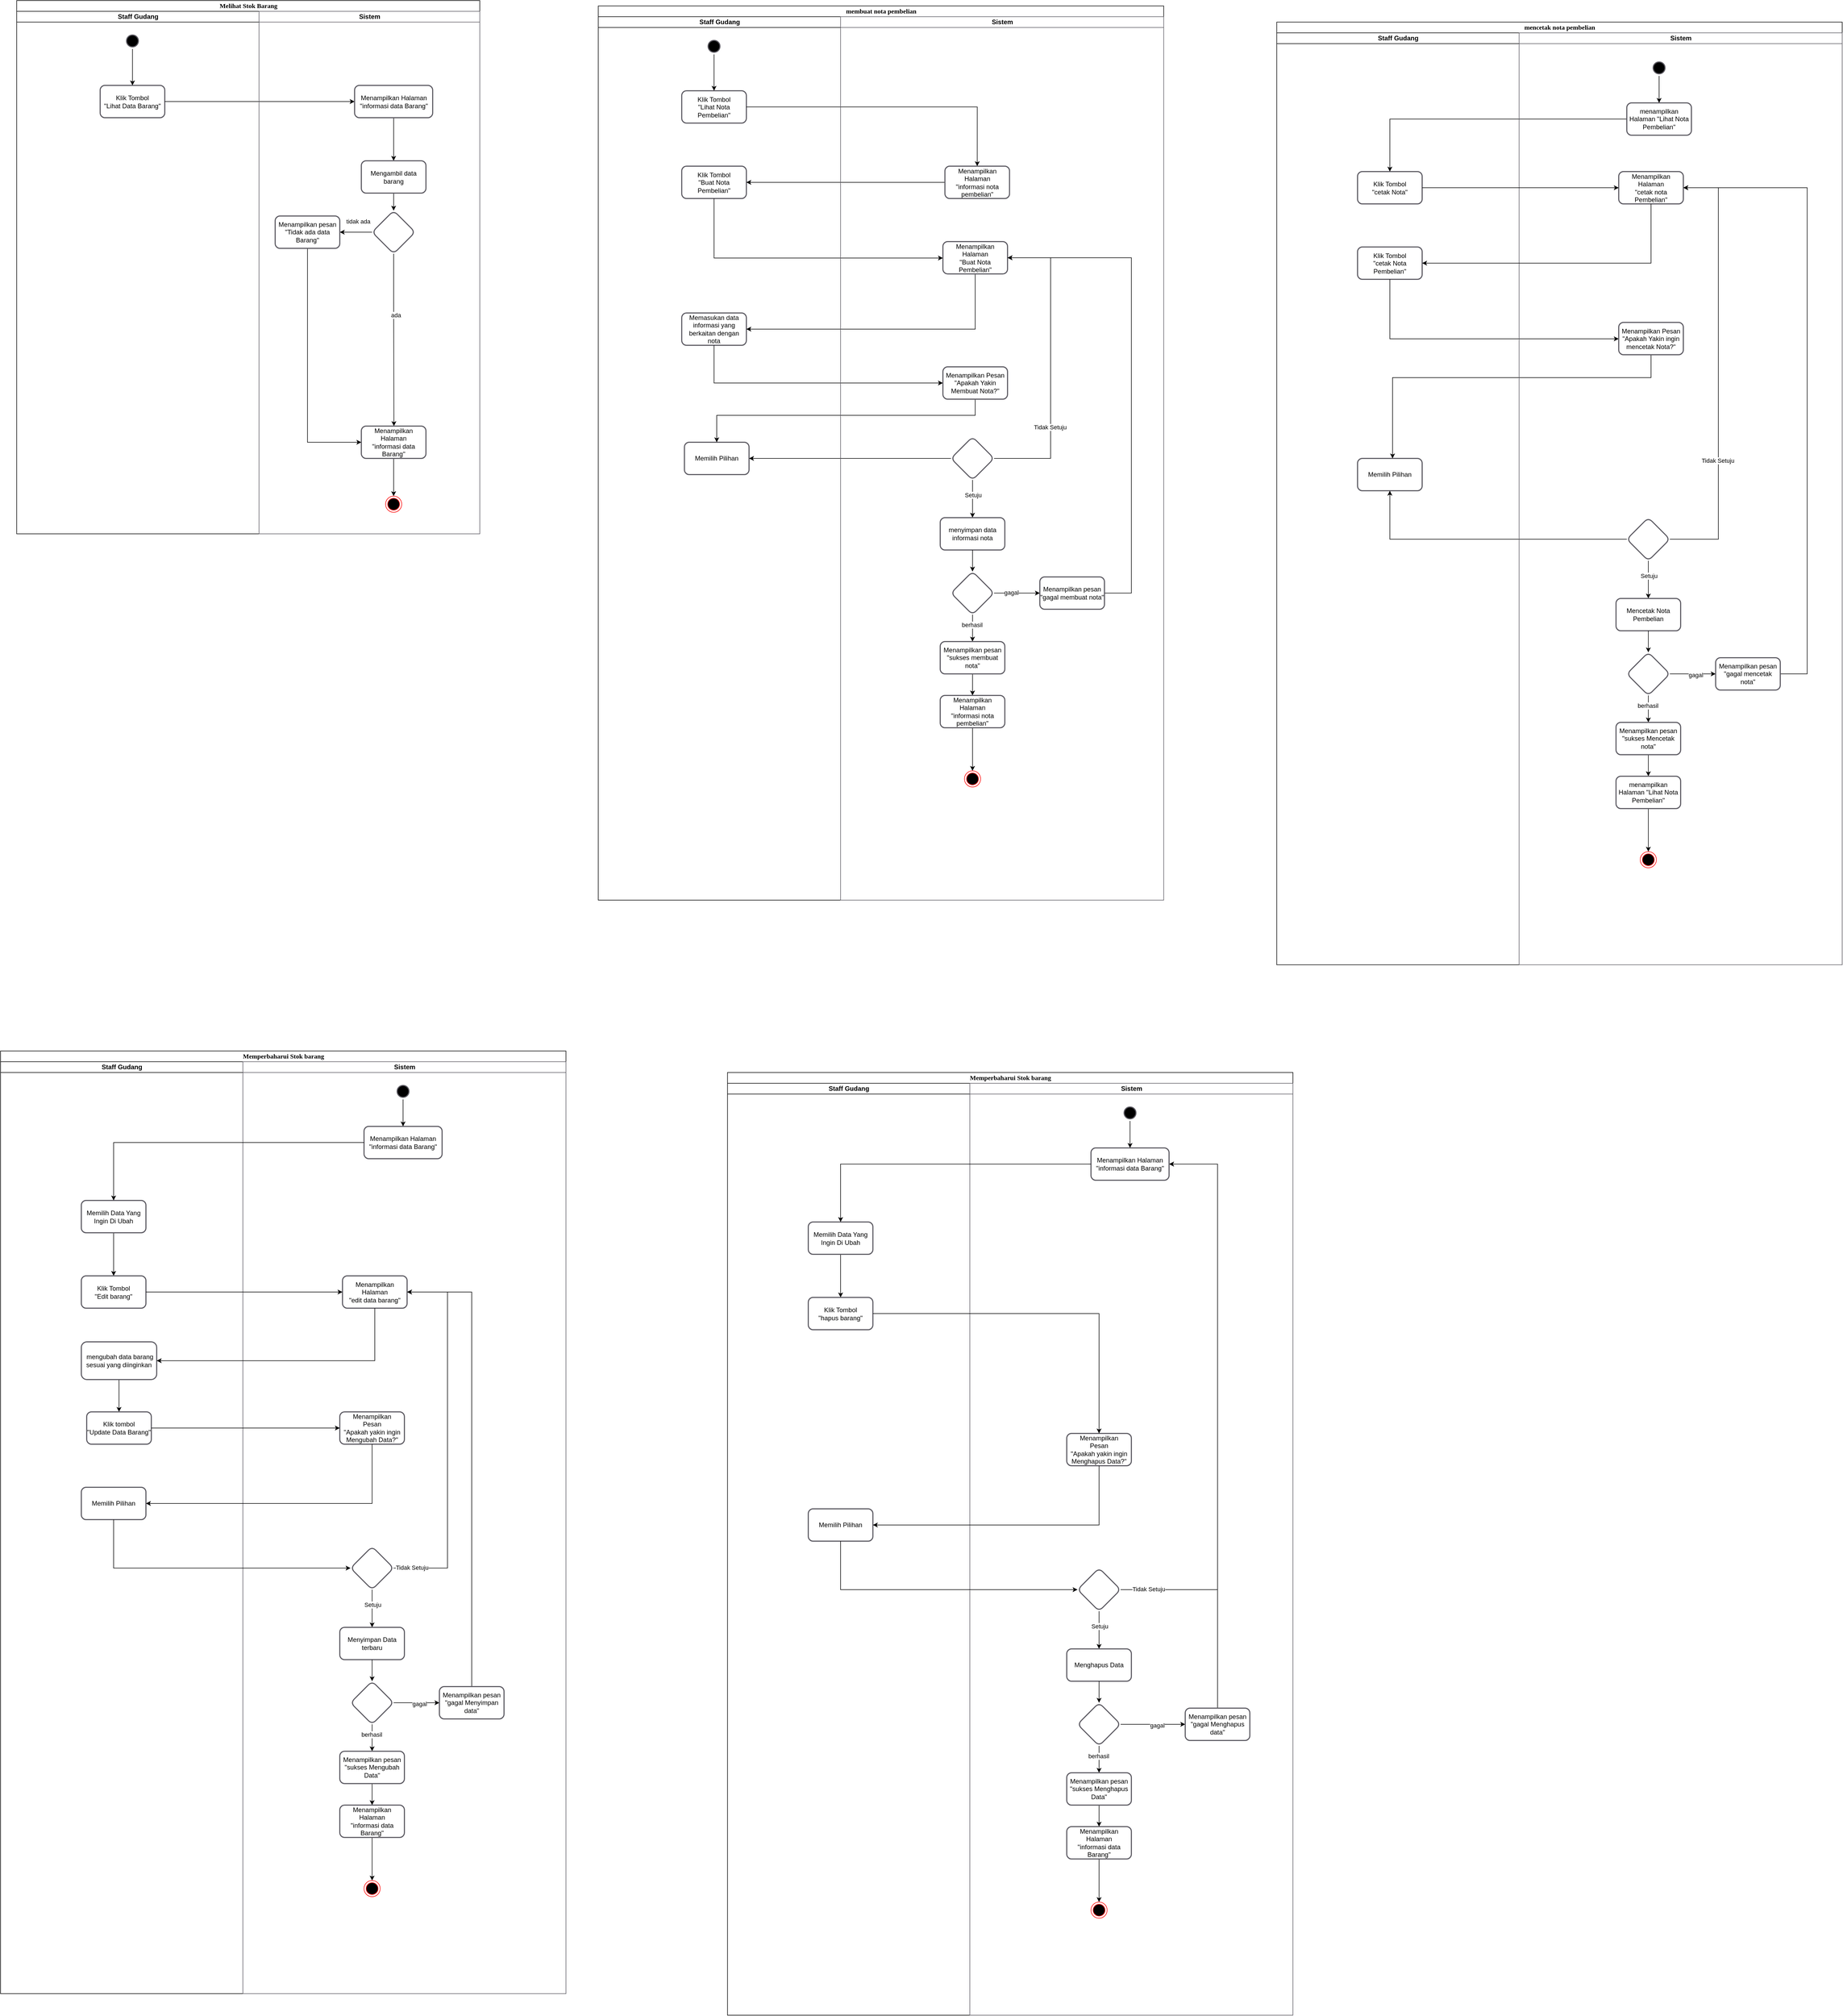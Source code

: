 <mxfile version="21.1.4" type="github">
  <diagram name="Page-1" id="0783ab3e-0a74-02c8-0abd-f7b4e66b4bec">
    <mxGraphModel dx="4820" dy="2225" grid="1" gridSize="10" guides="1" tooltips="1" connect="1" arrows="1" fold="1" page="1" pageScale="1" pageWidth="850" pageHeight="1100" background="none" math="0" shadow="0">
      <root>
        <mxCell id="0" />
        <mxCell id="1" parent="0" />
        <mxCell id="1c1d494c118603dd-1" value="Melihat Stok Barang" style="swimlane;html=1;childLayout=stackLayout;startSize=20;rounded=0;shadow=0;comic=0;labelBackgroundColor=none;strokeWidth=1;fontFamily=Verdana;fontSize=12;align=center;" parent="1" vertex="1">
          <mxGeometry x="-540" y="30" width="860" height="990" as="geometry" />
        </mxCell>
        <mxCell id="1c1d494c118603dd-3" value="Staff Gudang" style="swimlane;html=1;startSize=20;" parent="1c1d494c118603dd-1" vertex="1">
          <mxGeometry y="20" width="450" height="970" as="geometry" />
        </mxCell>
        <mxCell id="wGSQI-NY6ljPiiBA0uL5-16" value="Klik Tombol&lt;br&gt;&quot;Lihat Data Barang&quot;" style="whiteSpace=wrap;html=1;fillColor=none;strokeColor=#5e5c64;strokeWidth=2;rounded=1;" parent="1c1d494c118603dd-3" vertex="1">
          <mxGeometry x="155" y="137.5" width="120" height="60" as="geometry" />
        </mxCell>
        <mxCell id="wGSQI-NY6ljPiiBA0uL5-2" value="" style="ellipse;html=1;shape=startState;fillColor=#000000;strokeColor=#5e5c64;strokeWidth=2;" parent="1c1d494c118603dd-3" vertex="1">
          <mxGeometry x="200" y="40" width="30" height="30" as="geometry" />
        </mxCell>
        <mxCell id="wGSQI-NY6ljPiiBA0uL5-12" value="" style="edgeStyle=orthogonalEdgeStyle;rounded=0;orthogonalLoop=1;jettySize=auto;html=1;entryX=0.5;entryY=0;entryDx=0;entryDy=0;" parent="1c1d494c118603dd-3" source="wGSQI-NY6ljPiiBA0uL5-2" target="wGSQI-NY6ljPiiBA0uL5-16" edge="1">
          <mxGeometry relative="1" as="geometry">
            <mxPoint x="675" y="130" as="targetPoint" />
          </mxGeometry>
        </mxCell>
        <mxCell id="wGSQI-NY6ljPiiBA0uL5-22" value="" style="edgeStyle=orthogonalEdgeStyle;rounded=0;orthogonalLoop=1;jettySize=auto;html=1;" parent="1c1d494c118603dd-1" source="wGSQI-NY6ljPiiBA0uL5-16" target="wGSQI-NY6ljPiiBA0uL5-21" edge="1">
          <mxGeometry relative="1" as="geometry" />
        </mxCell>
        <mxCell id="1c1d494c118603dd-4" value="Sistem" style="swimlane;html=1;startSize=20;strokeColor=#5e5c64;" parent="1c1d494c118603dd-1" vertex="1">
          <mxGeometry x="450" y="20" width="410" height="970" as="geometry">
            <mxRectangle x="660" y="20" width="40" height="970" as="alternateBounds" />
          </mxGeometry>
        </mxCell>
        <mxCell id="wGSQI-NY6ljPiiBA0uL5-24" value="" style="edgeStyle=orthogonalEdgeStyle;rounded=0;orthogonalLoop=1;jettySize=auto;html=1;" parent="1c1d494c118603dd-4" source="wGSQI-NY6ljPiiBA0uL5-21" target="wGSQI-NY6ljPiiBA0uL5-23" edge="1">
          <mxGeometry relative="1" as="geometry" />
        </mxCell>
        <mxCell id="wGSQI-NY6ljPiiBA0uL5-21" value="Menampilkan Halaman &lt;br&gt;&quot;informasi data Barang&quot;" style="whiteSpace=wrap;html=1;fillColor=none;strokeColor=#5e5c64;strokeWidth=2;rounded=1;" parent="1c1d494c118603dd-4" vertex="1">
          <mxGeometry x="177.5" y="137.5" width="145" height="60" as="geometry" />
        </mxCell>
        <mxCell id="wGSQI-NY6ljPiiBA0uL5-26" value="" style="edgeStyle=orthogonalEdgeStyle;rounded=0;orthogonalLoop=1;jettySize=auto;html=1;" parent="1c1d494c118603dd-4" source="wGSQI-NY6ljPiiBA0uL5-23" target="wGSQI-NY6ljPiiBA0uL5-25" edge="1">
          <mxGeometry relative="1" as="geometry" />
        </mxCell>
        <mxCell id="wGSQI-NY6ljPiiBA0uL5-23" value="Mengambil data barang" style="whiteSpace=wrap;html=1;fillColor=none;strokeColor=#5e5c64;strokeWidth=2;rounded=1;" parent="1c1d494c118603dd-4" vertex="1">
          <mxGeometry x="190" y="277.5" width="120" height="60" as="geometry" />
        </mxCell>
        <mxCell id="wGSQI-NY6ljPiiBA0uL5-31" value="" style="edgeStyle=orthogonalEdgeStyle;rounded=0;orthogonalLoop=1;jettySize=auto;html=1;" parent="1c1d494c118603dd-4" source="wGSQI-NY6ljPiiBA0uL5-25" target="wGSQI-NY6ljPiiBA0uL5-30" edge="1">
          <mxGeometry relative="1" as="geometry">
            <Array as="points">
              <mxPoint x="250.5" y="540" />
              <mxPoint x="250.5" y="540" />
            </Array>
          </mxGeometry>
        </mxCell>
        <mxCell id="wGSQI-NY6ljPiiBA0uL5-32" value="tidak ada" style="edgeLabel;html=1;align=center;verticalAlign=middle;resizable=0;points=[];" parent="wGSQI-NY6ljPiiBA0uL5-31" vertex="1" connectable="0">
          <mxGeometry x="-0.151" relative="1" as="geometry">
            <mxPoint x="-67" y="-196" as="offset" />
          </mxGeometry>
        </mxCell>
        <mxCell id="wGSQI-NY6ljPiiBA0uL5-38" value="ada" style="edgeLabel;html=1;align=center;verticalAlign=middle;resizable=0;points=[];" parent="wGSQI-NY6ljPiiBA0uL5-31" vertex="1" connectable="0">
          <mxGeometry x="-0.287" y="3" relative="1" as="geometry">
            <mxPoint as="offset" />
          </mxGeometry>
        </mxCell>
        <mxCell id="wGSQI-NY6ljPiiBA0uL5-34" value="" style="edgeStyle=orthogonalEdgeStyle;rounded=0;orthogonalLoop=1;jettySize=auto;html=1;" parent="1c1d494c118603dd-4" source="wGSQI-NY6ljPiiBA0uL5-25" target="wGSQI-NY6ljPiiBA0uL5-33" edge="1">
          <mxGeometry relative="1" as="geometry" />
        </mxCell>
        <mxCell id="wGSQI-NY6ljPiiBA0uL5-25" value="" style="rhombus;whiteSpace=wrap;html=1;fillColor=none;strokeColor=#5e5c64;strokeWidth=2;rounded=1;" parent="1c1d494c118603dd-4" vertex="1">
          <mxGeometry x="210" y="370" width="80" height="80" as="geometry" />
        </mxCell>
        <mxCell id="wGSQI-NY6ljPiiBA0uL5-37" style="edgeStyle=orthogonalEdgeStyle;rounded=0;orthogonalLoop=1;jettySize=auto;html=1;entryX=0.5;entryY=0;entryDx=0;entryDy=0;" parent="1c1d494c118603dd-4" source="wGSQI-NY6ljPiiBA0uL5-30" edge="1">
          <mxGeometry relative="1" as="geometry">
            <mxPoint x="250" y="900" as="targetPoint" />
          </mxGeometry>
        </mxCell>
        <mxCell id="wGSQI-NY6ljPiiBA0uL5-30" value="Menampilkan Halaman &lt;br&gt;&quot;informasi data Barang&quot; " style="whiteSpace=wrap;html=1;fillColor=none;strokeColor=#5e5c64;strokeWidth=2;rounded=1;" parent="1c1d494c118603dd-4" vertex="1">
          <mxGeometry x="190" y="770" width="120" height="60" as="geometry" />
        </mxCell>
        <mxCell id="wGSQI-NY6ljPiiBA0uL5-39" style="edgeStyle=orthogonalEdgeStyle;rounded=0;orthogonalLoop=1;jettySize=auto;html=1;entryX=0;entryY=0.5;entryDx=0;entryDy=0;" parent="1c1d494c118603dd-4" source="wGSQI-NY6ljPiiBA0uL5-33" target="wGSQI-NY6ljPiiBA0uL5-30" edge="1">
          <mxGeometry relative="1" as="geometry">
            <Array as="points">
              <mxPoint x="90" y="800" />
            </Array>
          </mxGeometry>
        </mxCell>
        <mxCell id="wGSQI-NY6ljPiiBA0uL5-33" value="Menampilkan pesan &quot;Tidak ada data Barang&quot;" style="whiteSpace=wrap;html=1;fillColor=none;strokeColor=#5e5c64;strokeWidth=2;rounded=1;" parent="1c1d494c118603dd-4" vertex="1">
          <mxGeometry x="30" y="380" width="120" height="60" as="geometry" />
        </mxCell>
        <mxCell id="wGSQI-NY6ljPiiBA0uL5-36" value="" style="ellipse;html=1;shape=endState;fillColor=#000000;strokeColor=#ff0000;" parent="1c1d494c118603dd-4" vertex="1">
          <mxGeometry x="235" y="900" width="30" height="30" as="geometry" />
        </mxCell>
        <mxCell id="wGSQI-NY6ljPiiBA0uL5-40" value="membuat nota pembelian" style="swimlane;html=1;childLayout=stackLayout;startSize=20;rounded=0;shadow=0;comic=0;labelBackgroundColor=none;strokeWidth=1;fontFamily=Verdana;fontSize=12;align=center;" parent="1" vertex="1">
          <mxGeometry x="540" y="40" width="1050" height="1660" as="geometry" />
        </mxCell>
        <mxCell id="wGSQI-NY6ljPiiBA0uL5-41" value="Staff Gudang" style="swimlane;html=1;startSize=20;" parent="wGSQI-NY6ljPiiBA0uL5-40" vertex="1">
          <mxGeometry y="20" width="450" height="1640" as="geometry" />
        </mxCell>
        <mxCell id="wGSQI-NY6ljPiiBA0uL5-42" value="Klik Tombol&lt;br&gt;&quot;Lihat Nota Pembelian&quot;" style="whiteSpace=wrap;html=1;fillColor=none;strokeColor=#5e5c64;strokeWidth=2;rounded=1;" parent="wGSQI-NY6ljPiiBA0uL5-41" vertex="1">
          <mxGeometry x="155" y="137.5" width="120" height="60" as="geometry" />
        </mxCell>
        <mxCell id="wGSQI-NY6ljPiiBA0uL5-43" value="" style="ellipse;html=1;shape=startState;fillColor=#000000;strokeColor=#5e5c64;strokeWidth=2;" parent="wGSQI-NY6ljPiiBA0uL5-41" vertex="1">
          <mxGeometry x="200" y="40" width="30" height="30" as="geometry" />
        </mxCell>
        <mxCell id="wGSQI-NY6ljPiiBA0uL5-44" value="" style="edgeStyle=orthogonalEdgeStyle;rounded=0;orthogonalLoop=1;jettySize=auto;html=1;entryX=0.5;entryY=0;entryDx=0;entryDy=0;" parent="wGSQI-NY6ljPiiBA0uL5-41" source="wGSQI-NY6ljPiiBA0uL5-43" target="wGSQI-NY6ljPiiBA0uL5-42" edge="1">
          <mxGeometry relative="1" as="geometry">
            <mxPoint x="675" y="130" as="targetPoint" />
          </mxGeometry>
        </mxCell>
        <mxCell id="wGSQI-NY6ljPiiBA0uL5-62" value="&lt;div&gt;Klik Tombol &lt;br&gt;&lt;/div&gt;&lt;div&gt;&quot;Buat Nota Pembelian&quot;&lt;br&gt;&lt;/div&gt;" style="whiteSpace=wrap;html=1;fillColor=none;strokeColor=#5e5c64;strokeWidth=2;rounded=1;" parent="wGSQI-NY6ljPiiBA0uL5-41" vertex="1">
          <mxGeometry x="155" y="277.5" width="120" height="60" as="geometry" />
        </mxCell>
        <mxCell id="wGSQI-NY6ljPiiBA0uL5-68" value="Memasukan data informasi yang berkaitan dengan nota" style="whiteSpace=wrap;html=1;fillColor=none;strokeColor=#5e5c64;strokeWidth=2;rounded=1;" parent="wGSQI-NY6ljPiiBA0uL5-41" vertex="1">
          <mxGeometry x="155" y="550" width="120" height="60" as="geometry" />
        </mxCell>
        <mxCell id="wGSQI-NY6ljPiiBA0uL5-84" value="Memilih Pilihan" style="whiteSpace=wrap;html=1;fillColor=none;strokeColor=#5e5c64;strokeWidth=2;rounded=1;" parent="wGSQI-NY6ljPiiBA0uL5-41" vertex="1">
          <mxGeometry x="160" y="790" width="120" height="60" as="geometry" />
        </mxCell>
        <mxCell id="wGSQI-NY6ljPiiBA0uL5-45" value="" style="edgeStyle=orthogonalEdgeStyle;rounded=0;orthogonalLoop=1;jettySize=auto;html=1;entryX=0.5;entryY=0;entryDx=0;entryDy=0;" parent="wGSQI-NY6ljPiiBA0uL5-40" source="wGSQI-NY6ljPiiBA0uL5-42" target="wGSQI-NY6ljPiiBA0uL5-50" edge="1">
          <mxGeometry relative="1" as="geometry">
            <mxPoint x="627.5" y="188.714" as="targetPoint" />
          </mxGeometry>
        </mxCell>
        <mxCell id="wGSQI-NY6ljPiiBA0uL5-63" value="" style="edgeStyle=orthogonalEdgeStyle;rounded=0;orthogonalLoop=1;jettySize=auto;html=1;" parent="wGSQI-NY6ljPiiBA0uL5-40" source="wGSQI-NY6ljPiiBA0uL5-50" target="wGSQI-NY6ljPiiBA0uL5-62" edge="1">
          <mxGeometry relative="1" as="geometry" />
        </mxCell>
        <mxCell id="wGSQI-NY6ljPiiBA0uL5-66" value="" style="edgeStyle=orthogonalEdgeStyle;rounded=0;orthogonalLoop=1;jettySize=auto;html=1;" parent="wGSQI-NY6ljPiiBA0uL5-40" source="wGSQI-NY6ljPiiBA0uL5-62" target="wGSQI-NY6ljPiiBA0uL5-65" edge="1">
          <mxGeometry relative="1" as="geometry">
            <Array as="points">
              <mxPoint x="215" y="468" />
            </Array>
          </mxGeometry>
        </mxCell>
        <mxCell id="wGSQI-NY6ljPiiBA0uL5-69" value="" style="edgeStyle=orthogonalEdgeStyle;rounded=0;orthogonalLoop=1;jettySize=auto;html=1;" parent="wGSQI-NY6ljPiiBA0uL5-40" source="wGSQI-NY6ljPiiBA0uL5-65" target="wGSQI-NY6ljPiiBA0uL5-68" edge="1">
          <mxGeometry relative="1" as="geometry">
            <Array as="points">
              <mxPoint x="700" y="600" />
            </Array>
          </mxGeometry>
        </mxCell>
        <mxCell id="wGSQI-NY6ljPiiBA0uL5-71" value="" style="edgeStyle=orthogonalEdgeStyle;rounded=0;orthogonalLoop=1;jettySize=auto;html=1;" parent="wGSQI-NY6ljPiiBA0uL5-40" source="wGSQI-NY6ljPiiBA0uL5-68" target="wGSQI-NY6ljPiiBA0uL5-70" edge="1">
          <mxGeometry relative="1" as="geometry">
            <Array as="points">
              <mxPoint x="215" y="700" />
            </Array>
          </mxGeometry>
        </mxCell>
        <mxCell id="wGSQI-NY6ljPiiBA0uL5-85" value="" style="edgeStyle=orthogonalEdgeStyle;rounded=0;orthogonalLoop=1;jettySize=auto;html=1;" parent="wGSQI-NY6ljPiiBA0uL5-40" source="wGSQI-NY6ljPiiBA0uL5-74" target="wGSQI-NY6ljPiiBA0uL5-84" edge="1">
          <mxGeometry relative="1" as="geometry" />
        </mxCell>
        <mxCell id="wGSQI-NY6ljPiiBA0uL5-87" style="edgeStyle=orthogonalEdgeStyle;rounded=0;orthogonalLoop=1;jettySize=auto;html=1;entryX=0.5;entryY=0;entryDx=0;entryDy=0;" parent="wGSQI-NY6ljPiiBA0uL5-40" source="wGSQI-NY6ljPiiBA0uL5-70" target="wGSQI-NY6ljPiiBA0uL5-84" edge="1">
          <mxGeometry relative="1" as="geometry">
            <Array as="points">
              <mxPoint x="700" y="760" />
              <mxPoint x="220" y="760" />
            </Array>
          </mxGeometry>
        </mxCell>
        <mxCell id="wGSQI-NY6ljPiiBA0uL5-46" value="Sistem" style="swimlane;html=1;startSize=20;strokeColor=#5e5c64;" parent="wGSQI-NY6ljPiiBA0uL5-40" vertex="1">
          <mxGeometry x="450" y="20" width="600" height="1640" as="geometry">
            <mxRectangle x="660" y="20" width="40" height="970" as="alternateBounds" />
          </mxGeometry>
        </mxCell>
        <mxCell id="wGSQI-NY6ljPiiBA0uL5-50" value="Menampilkan Halaman &lt;br&gt;&quot;informasi nota pembelian&quot;" style="whiteSpace=wrap;html=1;fillColor=none;strokeColor=#5e5c64;strokeWidth=2;rounded=1;" parent="wGSQI-NY6ljPiiBA0uL5-46" vertex="1">
          <mxGeometry x="193.75" y="277.5" width="120" height="60" as="geometry" />
        </mxCell>
        <mxCell id="wGSQI-NY6ljPiiBA0uL5-65" value="Menampilkan Halaman &lt;br&gt;&quot;Buat Nota Pembelian&quot;" style="whiteSpace=wrap;html=1;fillColor=none;strokeColor=#5e5c64;strokeWidth=2;rounded=1;" parent="wGSQI-NY6ljPiiBA0uL5-46" vertex="1">
          <mxGeometry x="190" y="417.5" width="120" height="60" as="geometry" />
        </mxCell>
        <mxCell id="wGSQI-NY6ljPiiBA0uL5-70" value="Menampilkan Pesan&lt;br&gt;&quot;Apakah Yakin Membuat Nota?&quot;" style="whiteSpace=wrap;html=1;fillColor=none;strokeColor=#5e5c64;strokeWidth=2;rounded=1;" parent="wGSQI-NY6ljPiiBA0uL5-46" vertex="1">
          <mxGeometry x="190" y="650" width="120" height="60" as="geometry" />
        </mxCell>
        <mxCell id="wGSQI-NY6ljPiiBA0uL5-89" style="edgeStyle=orthogonalEdgeStyle;rounded=0;orthogonalLoop=1;jettySize=auto;html=1;entryX=1;entryY=0.5;entryDx=0;entryDy=0;" parent="wGSQI-NY6ljPiiBA0uL5-46" source="wGSQI-NY6ljPiiBA0uL5-74" target="wGSQI-NY6ljPiiBA0uL5-65" edge="1">
          <mxGeometry relative="1" as="geometry">
            <Array as="points">
              <mxPoint x="390" y="820" />
              <mxPoint x="390" y="448" />
            </Array>
          </mxGeometry>
        </mxCell>
        <mxCell id="wGSQI-NY6ljPiiBA0uL5-91" value="Tidak Setuju" style="edgeLabel;html=1;align=center;verticalAlign=middle;resizable=0;points=[];" parent="wGSQI-NY6ljPiiBA0uL5-89" vertex="1" connectable="0">
          <mxGeometry x="-0.416" relative="1" as="geometry">
            <mxPoint x="-1" as="offset" />
          </mxGeometry>
        </mxCell>
        <mxCell id="wGSQI-NY6ljPiiBA0uL5-90" value="" style="edgeStyle=orthogonalEdgeStyle;rounded=0;orthogonalLoop=1;jettySize=auto;html=1;entryX=0.5;entryY=0;entryDx=0;entryDy=0;" parent="wGSQI-NY6ljPiiBA0uL5-46" source="wGSQI-NY6ljPiiBA0uL5-74" target="wGSQI-NY6ljPiiBA0uL5-80" edge="1">
          <mxGeometry relative="1" as="geometry">
            <mxPoint x="245" y="950" as="targetPoint" />
          </mxGeometry>
        </mxCell>
        <mxCell id="wGSQI-NY6ljPiiBA0uL5-92" value="Setuju" style="edgeLabel;html=1;align=center;verticalAlign=middle;resizable=0;points=[];" parent="wGSQI-NY6ljPiiBA0uL5-90" vertex="1" connectable="0">
          <mxGeometry x="-0.221" y="1" relative="1" as="geometry">
            <mxPoint as="offset" />
          </mxGeometry>
        </mxCell>
        <mxCell id="wGSQI-NY6ljPiiBA0uL5-74" value="" style="rhombus;whiteSpace=wrap;html=1;fillColor=none;strokeColor=#5e5c64;strokeWidth=2;rounded=1;" parent="wGSQI-NY6ljPiiBA0uL5-46" vertex="1">
          <mxGeometry x="205" y="780" width="80" height="80" as="geometry" />
        </mxCell>
        <mxCell id="wGSQI-NY6ljPiiBA0uL5-83" value="" style="edgeStyle=orthogonalEdgeStyle;rounded=0;orthogonalLoop=1;jettySize=auto;html=1;" parent="wGSQI-NY6ljPiiBA0uL5-46" source="wGSQI-NY6ljPiiBA0uL5-95" target="wGSQI-NY6ljPiiBA0uL5-82" edge="1">
          <mxGeometry relative="1" as="geometry" />
        </mxCell>
        <mxCell id="wGSQI-NY6ljPiiBA0uL5-101" value="berhasil" style="edgeLabel;html=1;align=center;verticalAlign=middle;resizable=0;points=[];" parent="wGSQI-NY6ljPiiBA0uL5-83" vertex="1" connectable="0">
          <mxGeometry x="-0.261" y="-1" relative="1" as="geometry">
            <mxPoint as="offset" />
          </mxGeometry>
        </mxCell>
        <mxCell id="wGSQI-NY6ljPiiBA0uL5-80" value="menyimpan data informasi nota" style="whiteSpace=wrap;html=1;fillColor=none;strokeColor=#5e5c64;rounded=1;strokeWidth=2;" parent="wGSQI-NY6ljPiiBA0uL5-46" vertex="1">
          <mxGeometry x="185" y="930" width="120" height="60" as="geometry" />
        </mxCell>
        <mxCell id="wGSQI-NY6ljPiiBA0uL5-94" style="edgeStyle=orthogonalEdgeStyle;rounded=0;orthogonalLoop=1;jettySize=auto;html=1;entryX=0.5;entryY=0;entryDx=0;entryDy=0;" parent="wGSQI-NY6ljPiiBA0uL5-46" source="wGSQI-NY6ljPiiBA0uL5-82" target="wGSQI-NY6ljPiiBA0uL5-93" edge="1">
          <mxGeometry relative="1" as="geometry" />
        </mxCell>
        <mxCell id="wGSQI-NY6ljPiiBA0uL5-82" value="Menampilkan pesan &quot;sukses membuat nota&quot;" style="rounded=1;whiteSpace=wrap;html=1;fillColor=none;strokeColor=#5e5c64;strokeWidth=2;" parent="wGSQI-NY6ljPiiBA0uL5-46" vertex="1">
          <mxGeometry x="185" y="1160" width="120" height="60" as="geometry" />
        </mxCell>
        <mxCell id="wGSQI-NY6ljPiiBA0uL5-106" style="edgeStyle=orthogonalEdgeStyle;rounded=0;orthogonalLoop=1;jettySize=auto;html=1;entryX=0.5;entryY=0;entryDx=0;entryDy=0;" parent="wGSQI-NY6ljPiiBA0uL5-46" source="wGSQI-NY6ljPiiBA0uL5-93" target="wGSQI-NY6ljPiiBA0uL5-105" edge="1">
          <mxGeometry relative="1" as="geometry" />
        </mxCell>
        <mxCell id="wGSQI-NY6ljPiiBA0uL5-93" value="Menampilkan Halaman &lt;br&gt;&quot;informasi nota pembelian&quot;" style="rounded=1;whiteSpace=wrap;html=1;fillColor=none;strokeColor=#5e5c64;strokeWidth=2;" parent="wGSQI-NY6ljPiiBA0uL5-46" vertex="1">
          <mxGeometry x="185" y="1260" width="120" height="60" as="geometry" />
        </mxCell>
        <mxCell id="wGSQI-NY6ljPiiBA0uL5-103" style="edgeStyle=orthogonalEdgeStyle;rounded=0;orthogonalLoop=1;jettySize=auto;html=1;entryX=0;entryY=0.5;entryDx=0;entryDy=0;" parent="wGSQI-NY6ljPiiBA0uL5-46" source="wGSQI-NY6ljPiiBA0uL5-95" target="wGSQI-NY6ljPiiBA0uL5-102" edge="1">
          <mxGeometry relative="1" as="geometry" />
        </mxCell>
        <mxCell id="wGSQI-NY6ljPiiBA0uL5-219" value="gagal" style="edgeLabel;html=1;align=center;verticalAlign=middle;resizable=0;points=[];" parent="wGSQI-NY6ljPiiBA0uL5-103" vertex="1" connectable="0">
          <mxGeometry x="-0.264" y="1" relative="1" as="geometry">
            <mxPoint as="offset" />
          </mxGeometry>
        </mxCell>
        <mxCell id="wGSQI-NY6ljPiiBA0uL5-95" value="" style="rhombus;whiteSpace=wrap;html=1;fillColor=none;strokeColor=#5e5c64;strokeWidth=2;rounded=1;" parent="wGSQI-NY6ljPiiBA0uL5-46" vertex="1">
          <mxGeometry x="205" y="1030" width="80" height="80" as="geometry" />
        </mxCell>
        <mxCell id="wGSQI-NY6ljPiiBA0uL5-96" value="" style="edgeStyle=orthogonalEdgeStyle;rounded=0;orthogonalLoop=1;jettySize=auto;html=1;" parent="wGSQI-NY6ljPiiBA0uL5-46" source="wGSQI-NY6ljPiiBA0uL5-80" target="wGSQI-NY6ljPiiBA0uL5-95" edge="1">
          <mxGeometry relative="1" as="geometry">
            <mxPoint x="1235" y="1050" as="sourcePoint" />
            <mxPoint x="1235" y="1220" as="targetPoint" />
          </mxGeometry>
        </mxCell>
        <mxCell id="wGSQI-NY6ljPiiBA0uL5-104" style="edgeStyle=orthogonalEdgeStyle;rounded=0;orthogonalLoop=1;jettySize=auto;html=1;entryX=1;entryY=0.5;entryDx=0;entryDy=0;" parent="wGSQI-NY6ljPiiBA0uL5-46" source="wGSQI-NY6ljPiiBA0uL5-102" target="wGSQI-NY6ljPiiBA0uL5-65" edge="1">
          <mxGeometry relative="1" as="geometry">
            <Array as="points">
              <mxPoint x="540" y="1070" />
              <mxPoint x="540" y="448" />
            </Array>
          </mxGeometry>
        </mxCell>
        <mxCell id="wGSQI-NY6ljPiiBA0uL5-102" value="Menampilkan pesan &quot;gagal membuat nota&quot;" style="rounded=1;whiteSpace=wrap;html=1;fillColor=none;strokeColor=#5e5c64;strokeWidth=2;" parent="wGSQI-NY6ljPiiBA0uL5-46" vertex="1">
          <mxGeometry x="370" y="1040" width="120" height="60" as="geometry" />
        </mxCell>
        <mxCell id="wGSQI-NY6ljPiiBA0uL5-105" value="" style="ellipse;html=1;shape=endState;fillColor=#000000;strokeColor=#ff0000;" parent="wGSQI-NY6ljPiiBA0uL5-46" vertex="1">
          <mxGeometry x="230" y="1400" width="30" height="30" as="geometry" />
        </mxCell>
        <mxCell id="wGSQI-NY6ljPiiBA0uL5-107" value="mencetak nota pembelian" style="swimlane;html=1;childLayout=stackLayout;startSize=20;rounded=0;shadow=0;comic=0;labelBackgroundColor=none;strokeWidth=1;fontFamily=Verdana;fontSize=12;align=center;" parent="1" vertex="1">
          <mxGeometry x="1800" y="70" width="1050" height="1750" as="geometry" />
        </mxCell>
        <mxCell id="wGSQI-NY6ljPiiBA0uL5-108" value="Staff Gudang" style="swimlane;html=1;startSize=20;" parent="wGSQI-NY6ljPiiBA0uL5-107" vertex="1">
          <mxGeometry y="20" width="450" height="1730" as="geometry" />
        </mxCell>
        <mxCell id="wGSQI-NY6ljPiiBA0uL5-109" value="&lt;div&gt;Klik Tombol &lt;br&gt;&lt;/div&gt;&lt;div&gt;&quot;cetak Nota&quot;&lt;br&gt;&lt;/div&gt;" style="whiteSpace=wrap;html=1;fillColor=none;strokeColor=#5e5c64;strokeWidth=2;rounded=1;" parent="wGSQI-NY6ljPiiBA0uL5-108" vertex="1">
          <mxGeometry x="150" y="257.5" width="120" height="60" as="geometry" />
        </mxCell>
        <mxCell id="wGSQI-NY6ljPiiBA0uL5-112" value="&lt;div&gt;Klik Tombol &lt;br&gt;&lt;/div&gt;&lt;div&gt;&quot;cetak Nota Pembelian&quot;&lt;br&gt;&lt;/div&gt;" style="whiteSpace=wrap;html=1;fillColor=none;strokeColor=#5e5c64;strokeWidth=2;rounded=1;" parent="wGSQI-NY6ljPiiBA0uL5-108" vertex="1">
          <mxGeometry x="150" y="397.5" width="120" height="60" as="geometry" />
        </mxCell>
        <mxCell id="wGSQI-NY6ljPiiBA0uL5-114" value="Memilih Pilihan" style="whiteSpace=wrap;html=1;fillColor=none;strokeColor=#5e5c64;strokeWidth=2;rounded=1;" parent="wGSQI-NY6ljPiiBA0uL5-108" vertex="1">
          <mxGeometry x="150" y="790" width="120" height="60" as="geometry" />
        </mxCell>
        <mxCell id="wGSQI-NY6ljPiiBA0uL5-117" value="" style="edgeStyle=orthogonalEdgeStyle;rounded=0;orthogonalLoop=1;jettySize=auto;html=1;" parent="wGSQI-NY6ljPiiBA0uL5-107" source="wGSQI-NY6ljPiiBA0uL5-112" target="wGSQI-NY6ljPiiBA0uL5-124" edge="1">
          <mxGeometry relative="1" as="geometry">
            <Array as="points">
              <mxPoint x="210" y="588" />
            </Array>
          </mxGeometry>
        </mxCell>
        <mxCell id="wGSQI-NY6ljPiiBA0uL5-120" value="" style="edgeStyle=orthogonalEdgeStyle;rounded=0;orthogonalLoop=1;jettySize=auto;html=1;" parent="wGSQI-NY6ljPiiBA0uL5-107" source="wGSQI-NY6ljPiiBA0uL5-130" target="wGSQI-NY6ljPiiBA0uL5-114" edge="1">
          <mxGeometry relative="1" as="geometry" />
        </mxCell>
        <mxCell id="wGSQI-NY6ljPiiBA0uL5-148" style="edgeStyle=orthogonalEdgeStyle;rounded=0;orthogonalLoop=1;jettySize=auto;html=1;entryX=0.5;entryY=0;entryDx=0;entryDy=0;" parent="wGSQI-NY6ljPiiBA0uL5-107" source="wGSQI-NY6ljPiiBA0uL5-144" target="wGSQI-NY6ljPiiBA0uL5-109" edge="1">
          <mxGeometry relative="1" as="geometry" />
        </mxCell>
        <mxCell id="wGSQI-NY6ljPiiBA0uL5-149" style="edgeStyle=orthogonalEdgeStyle;rounded=0;orthogonalLoop=1;jettySize=auto;html=1;" parent="wGSQI-NY6ljPiiBA0uL5-107" source="wGSQI-NY6ljPiiBA0uL5-124" target="wGSQI-NY6ljPiiBA0uL5-114" edge="1">
          <mxGeometry relative="1" as="geometry">
            <Array as="points">
              <mxPoint x="695" y="660" />
              <mxPoint x="215" y="660" />
            </Array>
          </mxGeometry>
        </mxCell>
        <mxCell id="wGSQI-NY6ljPiiBA0uL5-122" value="Sistem" style="swimlane;html=1;startSize=20;strokeColor=#5e5c64;" parent="wGSQI-NY6ljPiiBA0uL5-107" vertex="1">
          <mxGeometry x="450" y="20" width="600" height="1730" as="geometry">
            <mxRectangle x="660" y="20" width="40" height="970" as="alternateBounds" />
          </mxGeometry>
        </mxCell>
        <mxCell id="wGSQI-NY6ljPiiBA0uL5-123" value="Menampilkan Halaman &lt;br&gt;&quot;cetak nota Pembelian&quot;" style="whiteSpace=wrap;html=1;fillColor=none;strokeColor=#5e5c64;strokeWidth=2;rounded=1;" parent="wGSQI-NY6ljPiiBA0uL5-122" vertex="1">
          <mxGeometry x="185" y="257.5" width="120" height="60" as="geometry" />
        </mxCell>
        <mxCell id="wGSQI-NY6ljPiiBA0uL5-124" value="Menampilkan Pesan&lt;br&gt;&quot;Apakah Yakin ingin mencetak Nota?&quot;" style="whiteSpace=wrap;html=1;fillColor=none;strokeColor=#5e5c64;strokeWidth=2;rounded=1;" parent="wGSQI-NY6ljPiiBA0uL5-122" vertex="1">
          <mxGeometry x="185" y="537.5" width="120" height="60" as="geometry" />
        </mxCell>
        <mxCell id="wGSQI-NY6ljPiiBA0uL5-126" style="edgeStyle=orthogonalEdgeStyle;rounded=0;orthogonalLoop=1;jettySize=auto;html=1;entryX=1;entryY=0.5;entryDx=0;entryDy=0;" parent="wGSQI-NY6ljPiiBA0uL5-122" source="wGSQI-NY6ljPiiBA0uL5-130" target="wGSQI-NY6ljPiiBA0uL5-123" edge="1">
          <mxGeometry relative="1" as="geometry">
            <Array as="points">
              <mxPoint x="370" y="940" />
              <mxPoint x="370" y="288" />
            </Array>
          </mxGeometry>
        </mxCell>
        <mxCell id="wGSQI-NY6ljPiiBA0uL5-127" value="Tidak Setuju" style="edgeLabel;html=1;align=center;verticalAlign=middle;resizable=0;points=[];" parent="wGSQI-NY6ljPiiBA0uL5-126" vertex="1" connectable="0">
          <mxGeometry x="-0.416" relative="1" as="geometry">
            <mxPoint x="-1" as="offset" />
          </mxGeometry>
        </mxCell>
        <mxCell id="wGSQI-NY6ljPiiBA0uL5-128" value="" style="edgeStyle=orthogonalEdgeStyle;rounded=0;orthogonalLoop=1;jettySize=auto;html=1;entryX=0.5;entryY=0;entryDx=0;entryDy=0;" parent="wGSQI-NY6ljPiiBA0uL5-122" source="wGSQI-NY6ljPiiBA0uL5-130" target="wGSQI-NY6ljPiiBA0uL5-133" edge="1">
          <mxGeometry relative="1" as="geometry">
            <mxPoint x="240" y="1070" as="targetPoint" />
          </mxGeometry>
        </mxCell>
        <mxCell id="wGSQI-NY6ljPiiBA0uL5-129" value="Setuju" style="edgeLabel;html=1;align=center;verticalAlign=middle;resizable=0;points=[];" parent="wGSQI-NY6ljPiiBA0uL5-128" vertex="1" connectable="0">
          <mxGeometry x="-0.221" y="1" relative="1" as="geometry">
            <mxPoint as="offset" />
          </mxGeometry>
        </mxCell>
        <mxCell id="wGSQI-NY6ljPiiBA0uL5-130" value="" style="rhombus;whiteSpace=wrap;html=1;fillColor=none;strokeColor=#5e5c64;strokeWidth=2;rounded=1;" parent="wGSQI-NY6ljPiiBA0uL5-122" vertex="1">
          <mxGeometry x="200" y="900" width="80" height="80" as="geometry" />
        </mxCell>
        <mxCell id="wGSQI-NY6ljPiiBA0uL5-131" value="" style="edgeStyle=orthogonalEdgeStyle;rounded=0;orthogonalLoop=1;jettySize=auto;html=1;" parent="wGSQI-NY6ljPiiBA0uL5-122" source="wGSQI-NY6ljPiiBA0uL5-139" target="wGSQI-NY6ljPiiBA0uL5-135" edge="1">
          <mxGeometry relative="1" as="geometry" />
        </mxCell>
        <mxCell id="wGSQI-NY6ljPiiBA0uL5-132" value="berhasil" style="edgeLabel;html=1;align=center;verticalAlign=middle;resizable=0;points=[];" parent="wGSQI-NY6ljPiiBA0uL5-131" vertex="1" connectable="0">
          <mxGeometry x="-0.261" y="-1" relative="1" as="geometry">
            <mxPoint as="offset" />
          </mxGeometry>
        </mxCell>
        <mxCell id="wGSQI-NY6ljPiiBA0uL5-133" value="Mencetak Nota Pembelian" style="whiteSpace=wrap;html=1;fillColor=none;strokeColor=#5e5c64;rounded=1;strokeWidth=2;" parent="wGSQI-NY6ljPiiBA0uL5-122" vertex="1">
          <mxGeometry x="180" y="1050" width="120" height="60" as="geometry" />
        </mxCell>
        <mxCell id="wGSQI-NY6ljPiiBA0uL5-134" style="edgeStyle=orthogonalEdgeStyle;rounded=0;orthogonalLoop=1;jettySize=auto;html=1;entryX=0.5;entryY=0;entryDx=0;entryDy=0;" parent="wGSQI-NY6ljPiiBA0uL5-122" source="wGSQI-NY6ljPiiBA0uL5-135" target="wGSQI-NY6ljPiiBA0uL5-137" edge="1">
          <mxGeometry relative="1" as="geometry" />
        </mxCell>
        <mxCell id="wGSQI-NY6ljPiiBA0uL5-135" value="Menampilkan pesan &quot;sukses Mencetak nota&quot;" style="rounded=1;whiteSpace=wrap;html=1;fillColor=none;strokeColor=#5e5c64;strokeWidth=2;" parent="wGSQI-NY6ljPiiBA0uL5-122" vertex="1">
          <mxGeometry x="180" y="1280" width="120" height="60" as="geometry" />
        </mxCell>
        <mxCell id="wGSQI-NY6ljPiiBA0uL5-136" style="edgeStyle=orthogonalEdgeStyle;rounded=0;orthogonalLoop=1;jettySize=auto;html=1;entryX=0.5;entryY=0;entryDx=0;entryDy=0;" parent="wGSQI-NY6ljPiiBA0uL5-122" source="wGSQI-NY6ljPiiBA0uL5-137" target="wGSQI-NY6ljPiiBA0uL5-143" edge="1">
          <mxGeometry relative="1" as="geometry" />
        </mxCell>
        <mxCell id="wGSQI-NY6ljPiiBA0uL5-137" value="menampilkan Halaman &quot;Lihat Nota Pembelian&quot;" style="rounded=1;whiteSpace=wrap;html=1;fillColor=none;strokeColor=#5e5c64;strokeWidth=2;" parent="wGSQI-NY6ljPiiBA0uL5-122" vertex="1">
          <mxGeometry x="180" y="1380" width="120" height="60" as="geometry" />
        </mxCell>
        <mxCell id="wGSQI-NY6ljPiiBA0uL5-138" style="edgeStyle=orthogonalEdgeStyle;rounded=0;orthogonalLoop=1;jettySize=auto;html=1;entryX=0;entryY=0.5;entryDx=0;entryDy=0;" parent="wGSQI-NY6ljPiiBA0uL5-122" source="wGSQI-NY6ljPiiBA0uL5-139" target="wGSQI-NY6ljPiiBA0uL5-142" edge="1">
          <mxGeometry relative="1" as="geometry">
            <Array as="points">
              <mxPoint x="320" y="1190" />
              <mxPoint x="320" y="1190" />
            </Array>
          </mxGeometry>
        </mxCell>
        <mxCell id="wGSQI-NY6ljPiiBA0uL5-150" value="gagal" style="edgeLabel;html=1;align=center;verticalAlign=middle;resizable=0;points=[];" parent="wGSQI-NY6ljPiiBA0uL5-138" vertex="1" connectable="0">
          <mxGeometry x="0.132" y="-2" relative="1" as="geometry">
            <mxPoint as="offset" />
          </mxGeometry>
        </mxCell>
        <mxCell id="wGSQI-NY6ljPiiBA0uL5-139" value="" style="rhombus;whiteSpace=wrap;html=1;fillColor=none;strokeColor=#5e5c64;strokeWidth=2;rounded=1;" parent="wGSQI-NY6ljPiiBA0uL5-122" vertex="1">
          <mxGeometry x="200" y="1150" width="80" height="80" as="geometry" />
        </mxCell>
        <mxCell id="wGSQI-NY6ljPiiBA0uL5-140" value="" style="edgeStyle=orthogonalEdgeStyle;rounded=0;orthogonalLoop=1;jettySize=auto;html=1;" parent="wGSQI-NY6ljPiiBA0uL5-122" source="wGSQI-NY6ljPiiBA0uL5-133" target="wGSQI-NY6ljPiiBA0uL5-139" edge="1">
          <mxGeometry relative="1" as="geometry">
            <mxPoint x="1230" y="1170" as="sourcePoint" />
            <mxPoint x="1230" y="1340" as="targetPoint" />
          </mxGeometry>
        </mxCell>
        <mxCell id="wGSQI-NY6ljPiiBA0uL5-141" style="edgeStyle=orthogonalEdgeStyle;rounded=0;orthogonalLoop=1;jettySize=auto;html=1;entryX=1;entryY=0.5;entryDx=0;entryDy=0;" parent="wGSQI-NY6ljPiiBA0uL5-122" source="wGSQI-NY6ljPiiBA0uL5-142" target="wGSQI-NY6ljPiiBA0uL5-123" edge="1">
          <mxGeometry relative="1" as="geometry">
            <Array as="points">
              <mxPoint x="535" y="1190" />
              <mxPoint x="535" y="288" />
            </Array>
          </mxGeometry>
        </mxCell>
        <mxCell id="wGSQI-NY6ljPiiBA0uL5-142" value="Menampilkan pesan &quot;gagal mencetak nota&quot;" style="rounded=1;whiteSpace=wrap;html=1;fillColor=none;strokeColor=#5e5c64;strokeWidth=2;" parent="wGSQI-NY6ljPiiBA0uL5-122" vertex="1">
          <mxGeometry x="365" y="1160" width="120" height="60" as="geometry" />
        </mxCell>
        <mxCell id="wGSQI-NY6ljPiiBA0uL5-143" value="" style="ellipse;html=1;shape=endState;fillColor=#000000;strokeColor=#ff0000;" parent="wGSQI-NY6ljPiiBA0uL5-122" vertex="1">
          <mxGeometry x="225" y="1520" width="30" height="30" as="geometry" />
        </mxCell>
        <mxCell id="wGSQI-NY6ljPiiBA0uL5-144" value="menampilkan Halaman &quot;Lihat Nota Pembelian&quot;" style="whiteSpace=wrap;html=1;fillColor=none;strokeColor=#5e5c64;strokeWidth=2;rounded=1;" parent="wGSQI-NY6ljPiiBA0uL5-122" vertex="1">
          <mxGeometry x="200" y="130" width="120" height="60" as="geometry" />
        </mxCell>
        <mxCell id="wGSQI-NY6ljPiiBA0uL5-147" style="edgeStyle=orthogonalEdgeStyle;rounded=0;orthogonalLoop=1;jettySize=auto;html=1;entryX=0.5;entryY=0;entryDx=0;entryDy=0;" parent="wGSQI-NY6ljPiiBA0uL5-122" source="wGSQI-NY6ljPiiBA0uL5-110" target="wGSQI-NY6ljPiiBA0uL5-144" edge="1">
          <mxGeometry relative="1" as="geometry" />
        </mxCell>
        <mxCell id="wGSQI-NY6ljPiiBA0uL5-110" value="" style="ellipse;html=1;shape=startState;fillColor=#000000;strokeColor=#5e5c64;strokeWidth=2;" parent="wGSQI-NY6ljPiiBA0uL5-122" vertex="1">
          <mxGeometry x="245" y="50" width="30" height="30" as="geometry" />
        </mxCell>
        <mxCell id="wGSQI-NY6ljPiiBA0uL5-154" style="edgeStyle=orthogonalEdgeStyle;rounded=0;orthogonalLoop=1;jettySize=auto;html=1;entryX=0;entryY=0.5;entryDx=0;entryDy=0;" parent="wGSQI-NY6ljPiiBA0uL5-107" source="wGSQI-NY6ljPiiBA0uL5-109" target="wGSQI-NY6ljPiiBA0uL5-123" edge="1">
          <mxGeometry relative="1" as="geometry" />
        </mxCell>
        <mxCell id="wGSQI-NY6ljPiiBA0uL5-156" style="edgeStyle=orthogonalEdgeStyle;rounded=0;orthogonalLoop=1;jettySize=auto;html=1;entryX=1;entryY=0.5;entryDx=0;entryDy=0;" parent="wGSQI-NY6ljPiiBA0uL5-107" source="wGSQI-NY6ljPiiBA0uL5-123" target="wGSQI-NY6ljPiiBA0uL5-112" edge="1">
          <mxGeometry relative="1" as="geometry">
            <Array as="points">
              <mxPoint x="695" y="448" />
            </Array>
          </mxGeometry>
        </mxCell>
        <mxCell id="wGSQI-NY6ljPiiBA0uL5-157" value="Memperbaharui Stok barang" style="swimlane;html=1;childLayout=stackLayout;startSize=20;rounded=0;shadow=0;comic=0;labelBackgroundColor=none;strokeWidth=1;fontFamily=Verdana;fontSize=12;align=center;" parent="1" vertex="1">
          <mxGeometry x="-570" y="1980" width="1050" height="1750" as="geometry" />
        </mxCell>
        <mxCell id="wGSQI-NY6ljPiiBA0uL5-158" value="Staff Gudang" style="swimlane;html=1;startSize=20;" parent="wGSQI-NY6ljPiiBA0uL5-157" vertex="1">
          <mxGeometry y="20" width="450" height="1730" as="geometry" />
        </mxCell>
        <mxCell id="wGSQI-NY6ljPiiBA0uL5-206" style="edgeStyle=orthogonalEdgeStyle;rounded=0;orthogonalLoop=1;jettySize=auto;html=1;entryX=0.5;entryY=0;entryDx=0;entryDy=0;" parent="wGSQI-NY6ljPiiBA0uL5-158" source="wGSQI-NY6ljPiiBA0uL5-159" target="wGSQI-NY6ljPiiBA0uL5-160" edge="1">
          <mxGeometry relative="1" as="geometry" />
        </mxCell>
        <mxCell id="wGSQI-NY6ljPiiBA0uL5-159" value="Memilih Data Yang Ingin Di Ubah" style="whiteSpace=wrap;html=1;fillColor=none;strokeColor=#5e5c64;strokeWidth=2;rounded=1;" parent="wGSQI-NY6ljPiiBA0uL5-158" vertex="1">
          <mxGeometry x="150" y="257.5" width="120" height="60" as="geometry" />
        </mxCell>
        <mxCell id="wGSQI-NY6ljPiiBA0uL5-160" value="&lt;div&gt;Klik Tombol &lt;br&gt;&lt;/div&gt;&lt;div&gt;&quot;Edit barang&quot;&lt;br&gt;&lt;/div&gt;" style="whiteSpace=wrap;html=1;fillColor=none;strokeColor=#5e5c64;strokeWidth=2;rounded=1;" parent="wGSQI-NY6ljPiiBA0uL5-158" vertex="1">
          <mxGeometry x="150" y="397.5" width="120" height="60" as="geometry" />
        </mxCell>
        <mxCell id="wGSQI-NY6ljPiiBA0uL5-161" value="Memilih Pilihan" style="whiteSpace=wrap;html=1;fillColor=none;strokeColor=#5e5c64;strokeWidth=2;rounded=1;" parent="wGSQI-NY6ljPiiBA0uL5-158" vertex="1">
          <mxGeometry x="150" y="790" width="120" height="60" as="geometry" />
        </mxCell>
        <mxCell id="wGSQI-NY6ljPiiBA0uL5-210" style="edgeStyle=orthogonalEdgeStyle;rounded=0;orthogonalLoop=1;jettySize=auto;html=1;entryX=0.5;entryY=0;entryDx=0;entryDy=0;" parent="wGSQI-NY6ljPiiBA0uL5-158" source="wGSQI-NY6ljPiiBA0uL5-208" target="wGSQI-NY6ljPiiBA0uL5-168" edge="1">
          <mxGeometry relative="1" as="geometry" />
        </mxCell>
        <mxCell id="wGSQI-NY6ljPiiBA0uL5-208" value="&amp;nbsp;mengubah data barang sesuai yang diinginkan" style="whiteSpace=wrap;html=1;fillColor=none;strokeColor=#5e5c64;strokeWidth=2;rounded=1;" parent="wGSQI-NY6ljPiiBA0uL5-158" vertex="1">
          <mxGeometry x="150" y="520" width="140" height="70" as="geometry" />
        </mxCell>
        <mxCell id="wGSQI-NY6ljPiiBA0uL5-168" value="Klik tombol &lt;br&gt;&quot;Update Data Barang&quot;" style="whiteSpace=wrap;html=1;fillColor=none;strokeColor=#5e5c64;strokeWidth=2;rounded=1;" parent="wGSQI-NY6ljPiiBA0uL5-158" vertex="1">
          <mxGeometry x="160" y="650" width="120" height="60" as="geometry" />
        </mxCell>
        <mxCell id="wGSQI-NY6ljPiiBA0uL5-166" value="Sistem" style="swimlane;html=1;startSize=20;strokeColor=#5e5c64;" parent="wGSQI-NY6ljPiiBA0uL5-157" vertex="1">
          <mxGeometry x="450" y="20" width="600" height="1730" as="geometry">
            <mxRectangle x="660" y="20" width="40" height="970" as="alternateBounds" />
          </mxGeometry>
        </mxCell>
        <mxCell id="wGSQI-NY6ljPiiBA0uL5-167" value="Menampilkan Halaman &lt;br&gt;&quot;edit data barang&quot;" style="whiteSpace=wrap;html=1;fillColor=none;strokeColor=#5e5c64;strokeWidth=2;rounded=1;" parent="wGSQI-NY6ljPiiBA0uL5-166" vertex="1">
          <mxGeometry x="185" y="397.5" width="120" height="60" as="geometry" />
        </mxCell>
        <mxCell id="wGSQI-NY6ljPiiBA0uL5-171" value="" style="edgeStyle=orthogonalEdgeStyle;rounded=0;orthogonalLoop=1;jettySize=auto;html=1;entryX=0.5;entryY=0;entryDx=0;entryDy=0;" parent="wGSQI-NY6ljPiiBA0uL5-166" source="wGSQI-NY6ljPiiBA0uL5-173" target="wGSQI-NY6ljPiiBA0uL5-176" edge="1">
          <mxGeometry relative="1" as="geometry">
            <mxPoint x="240" y="1070" as="targetPoint" />
          </mxGeometry>
        </mxCell>
        <mxCell id="wGSQI-NY6ljPiiBA0uL5-172" value="Setuju" style="edgeLabel;html=1;align=center;verticalAlign=middle;resizable=0;points=[];" parent="wGSQI-NY6ljPiiBA0uL5-171" vertex="1" connectable="0">
          <mxGeometry x="-0.221" y="1" relative="1" as="geometry">
            <mxPoint as="offset" />
          </mxGeometry>
        </mxCell>
        <mxCell id="wGSQI-NY6ljPiiBA0uL5-215" style="edgeStyle=orthogonalEdgeStyle;rounded=0;orthogonalLoop=1;jettySize=auto;html=1;entryX=1;entryY=0.5;entryDx=0;entryDy=0;" parent="wGSQI-NY6ljPiiBA0uL5-166" source="wGSQI-NY6ljPiiBA0uL5-173" target="wGSQI-NY6ljPiiBA0uL5-167" edge="1">
          <mxGeometry relative="1" as="geometry">
            <Array as="points">
              <mxPoint x="380" y="940" />
              <mxPoint x="380" y="428" />
            </Array>
          </mxGeometry>
        </mxCell>
        <mxCell id="wGSQI-NY6ljPiiBA0uL5-216" value="Tidak Setuju" style="edgeLabel;html=1;align=center;verticalAlign=middle;resizable=0;points=[];" parent="wGSQI-NY6ljPiiBA0uL5-215" vertex="1" connectable="0">
          <mxGeometry x="-0.903" y="1" relative="1" as="geometry">
            <mxPoint as="offset" />
          </mxGeometry>
        </mxCell>
        <mxCell id="wGSQI-NY6ljPiiBA0uL5-173" value="" style="rhombus;whiteSpace=wrap;html=1;fillColor=none;strokeColor=#5e5c64;strokeWidth=2;rounded=1;" parent="wGSQI-NY6ljPiiBA0uL5-166" vertex="1">
          <mxGeometry x="200" y="900" width="80" height="80" as="geometry" />
        </mxCell>
        <mxCell id="wGSQI-NY6ljPiiBA0uL5-174" value="" style="edgeStyle=orthogonalEdgeStyle;rounded=0;orthogonalLoop=1;jettySize=auto;html=1;" parent="wGSQI-NY6ljPiiBA0uL5-166" source="wGSQI-NY6ljPiiBA0uL5-183" target="wGSQI-NY6ljPiiBA0uL5-178" edge="1">
          <mxGeometry relative="1" as="geometry" />
        </mxCell>
        <mxCell id="wGSQI-NY6ljPiiBA0uL5-175" value="berhasil" style="edgeLabel;html=1;align=center;verticalAlign=middle;resizable=0;points=[];" parent="wGSQI-NY6ljPiiBA0uL5-174" vertex="1" connectable="0">
          <mxGeometry x="-0.261" y="-1" relative="1" as="geometry">
            <mxPoint as="offset" />
          </mxGeometry>
        </mxCell>
        <mxCell id="wGSQI-NY6ljPiiBA0uL5-176" value="Menyimpan Data terbaru" style="whiteSpace=wrap;html=1;fillColor=none;strokeColor=#5e5c64;rounded=1;strokeWidth=2;" parent="wGSQI-NY6ljPiiBA0uL5-166" vertex="1">
          <mxGeometry x="180" y="1050" width="120" height="60" as="geometry" />
        </mxCell>
        <mxCell id="wGSQI-NY6ljPiiBA0uL5-177" style="edgeStyle=orthogonalEdgeStyle;rounded=0;orthogonalLoop=1;jettySize=auto;html=1;entryX=0.5;entryY=0;entryDx=0;entryDy=0;" parent="wGSQI-NY6ljPiiBA0uL5-166" source="wGSQI-NY6ljPiiBA0uL5-178" target="wGSQI-NY6ljPiiBA0uL5-180" edge="1">
          <mxGeometry relative="1" as="geometry" />
        </mxCell>
        <mxCell id="wGSQI-NY6ljPiiBA0uL5-178" value="Menampilkan pesan &quot;sukses Mengubah Data&quot;" style="rounded=1;whiteSpace=wrap;html=1;fillColor=none;strokeColor=#5e5c64;strokeWidth=2;" parent="wGSQI-NY6ljPiiBA0uL5-166" vertex="1">
          <mxGeometry x="180" y="1280" width="120" height="60" as="geometry" />
        </mxCell>
        <mxCell id="wGSQI-NY6ljPiiBA0uL5-179" style="edgeStyle=orthogonalEdgeStyle;rounded=0;orthogonalLoop=1;jettySize=auto;html=1;entryX=0.5;entryY=0;entryDx=0;entryDy=0;" parent="wGSQI-NY6ljPiiBA0uL5-166" source="wGSQI-NY6ljPiiBA0uL5-180" target="wGSQI-NY6ljPiiBA0uL5-187" edge="1">
          <mxGeometry relative="1" as="geometry" />
        </mxCell>
        <mxCell id="wGSQI-NY6ljPiiBA0uL5-180" value="Menampilkan Halaman &lt;br&gt;&quot;informasi data Barang&quot;" style="rounded=1;whiteSpace=wrap;html=1;fillColor=none;strokeColor=#5e5c64;strokeWidth=2;" parent="wGSQI-NY6ljPiiBA0uL5-166" vertex="1">
          <mxGeometry x="180" y="1380" width="120" height="60" as="geometry" />
        </mxCell>
        <mxCell id="wGSQI-NY6ljPiiBA0uL5-181" style="edgeStyle=orthogonalEdgeStyle;rounded=0;orthogonalLoop=1;jettySize=auto;html=1;entryX=0;entryY=0.5;entryDx=0;entryDy=0;" parent="wGSQI-NY6ljPiiBA0uL5-166" source="wGSQI-NY6ljPiiBA0uL5-183" target="wGSQI-NY6ljPiiBA0uL5-186" edge="1">
          <mxGeometry relative="1" as="geometry">
            <Array as="points">
              <mxPoint x="320" y="1190" />
              <mxPoint x="320" y="1190" />
            </Array>
          </mxGeometry>
        </mxCell>
        <mxCell id="wGSQI-NY6ljPiiBA0uL5-182" value="gagal" style="edgeLabel;html=1;align=center;verticalAlign=middle;resizable=0;points=[];" parent="wGSQI-NY6ljPiiBA0uL5-181" vertex="1" connectable="0">
          <mxGeometry x="0.132" y="-2" relative="1" as="geometry">
            <mxPoint as="offset" />
          </mxGeometry>
        </mxCell>
        <mxCell id="wGSQI-NY6ljPiiBA0uL5-183" value="" style="rhombus;whiteSpace=wrap;html=1;fillColor=none;strokeColor=#5e5c64;strokeWidth=2;rounded=1;" parent="wGSQI-NY6ljPiiBA0uL5-166" vertex="1">
          <mxGeometry x="200" y="1150" width="80" height="80" as="geometry" />
        </mxCell>
        <mxCell id="wGSQI-NY6ljPiiBA0uL5-184" value="" style="edgeStyle=orthogonalEdgeStyle;rounded=0;orthogonalLoop=1;jettySize=auto;html=1;" parent="wGSQI-NY6ljPiiBA0uL5-166" source="wGSQI-NY6ljPiiBA0uL5-176" target="wGSQI-NY6ljPiiBA0uL5-183" edge="1">
          <mxGeometry relative="1" as="geometry">
            <mxPoint x="1230" y="1170" as="sourcePoint" />
            <mxPoint x="1230" y="1340" as="targetPoint" />
          </mxGeometry>
        </mxCell>
        <mxCell id="wGSQI-NY6ljPiiBA0uL5-217" style="edgeStyle=orthogonalEdgeStyle;rounded=0;orthogonalLoop=1;jettySize=auto;html=1;entryX=1;entryY=0.5;entryDx=0;entryDy=0;" parent="wGSQI-NY6ljPiiBA0uL5-166" source="wGSQI-NY6ljPiiBA0uL5-186" target="wGSQI-NY6ljPiiBA0uL5-167" edge="1">
          <mxGeometry relative="1" as="geometry">
            <Array as="points">
              <mxPoint x="425" y="427" />
            </Array>
          </mxGeometry>
        </mxCell>
        <mxCell id="wGSQI-NY6ljPiiBA0uL5-186" value="Menampilkan pesan &quot;gagal Menyimpan data&quot;" style="rounded=1;whiteSpace=wrap;html=1;fillColor=none;strokeColor=#5e5c64;strokeWidth=2;" parent="wGSQI-NY6ljPiiBA0uL5-166" vertex="1">
          <mxGeometry x="365" y="1160" width="120" height="60" as="geometry" />
        </mxCell>
        <mxCell id="wGSQI-NY6ljPiiBA0uL5-187" value="" style="ellipse;html=1;shape=endState;fillColor=#000000;strokeColor=#ff0000;" parent="wGSQI-NY6ljPiiBA0uL5-166" vertex="1">
          <mxGeometry x="225" y="1520" width="30" height="30" as="geometry" />
        </mxCell>
        <mxCell id="wGSQI-NY6ljPiiBA0uL5-202" value="Menampilkan Halaman &lt;br&gt;&quot;informasi data Barang&quot;" style="whiteSpace=wrap;html=1;fillColor=none;strokeColor=#5e5c64;strokeWidth=2;rounded=1;" parent="wGSQI-NY6ljPiiBA0uL5-166" vertex="1">
          <mxGeometry x="225" y="120" width="145" height="60" as="geometry" />
        </mxCell>
        <mxCell id="wGSQI-NY6ljPiiBA0uL5-204" style="edgeStyle=orthogonalEdgeStyle;rounded=0;orthogonalLoop=1;jettySize=auto;html=1;entryX=0.5;entryY=0;entryDx=0;entryDy=0;" parent="wGSQI-NY6ljPiiBA0uL5-166" source="wGSQI-NY6ljPiiBA0uL5-190" target="wGSQI-NY6ljPiiBA0uL5-202" edge="1">
          <mxGeometry relative="1" as="geometry" />
        </mxCell>
        <mxCell id="wGSQI-NY6ljPiiBA0uL5-190" value="" style="ellipse;html=1;shape=startState;fillColor=#000000;strokeColor=#5e5c64;strokeWidth=2;" parent="wGSQI-NY6ljPiiBA0uL5-166" vertex="1">
          <mxGeometry x="282.5" y="40" width="30" height="30" as="geometry" />
        </mxCell>
        <mxCell id="wGSQI-NY6ljPiiBA0uL5-211" value="Menampilkan &lt;br&gt;Pesan&lt;br&gt;&quot;Apakah yakin ingin Mengubah Data?&quot;" style="whiteSpace=wrap;html=1;fillColor=none;strokeColor=#5e5c64;strokeWidth=2;rounded=1;" parent="wGSQI-NY6ljPiiBA0uL5-166" vertex="1">
          <mxGeometry x="180" y="650" width="120" height="60" as="geometry" />
        </mxCell>
        <mxCell id="wGSQI-NY6ljPiiBA0uL5-205" style="edgeStyle=orthogonalEdgeStyle;rounded=0;orthogonalLoop=1;jettySize=auto;html=1;entryX=0.5;entryY=0;entryDx=0;entryDy=0;" parent="wGSQI-NY6ljPiiBA0uL5-157" source="wGSQI-NY6ljPiiBA0uL5-202" target="wGSQI-NY6ljPiiBA0uL5-159" edge="1">
          <mxGeometry relative="1" as="geometry" />
        </mxCell>
        <mxCell id="wGSQI-NY6ljPiiBA0uL5-207" style="edgeStyle=orthogonalEdgeStyle;rounded=0;orthogonalLoop=1;jettySize=auto;html=1;entryX=0;entryY=0.5;entryDx=0;entryDy=0;" parent="wGSQI-NY6ljPiiBA0uL5-157" source="wGSQI-NY6ljPiiBA0uL5-160" target="wGSQI-NY6ljPiiBA0uL5-167" edge="1">
          <mxGeometry relative="1" as="geometry" />
        </mxCell>
        <mxCell id="wGSQI-NY6ljPiiBA0uL5-209" style="edgeStyle=orthogonalEdgeStyle;rounded=0;orthogonalLoop=1;jettySize=auto;html=1;entryX=1;entryY=0.5;entryDx=0;entryDy=0;" parent="wGSQI-NY6ljPiiBA0uL5-157" source="wGSQI-NY6ljPiiBA0uL5-167" target="wGSQI-NY6ljPiiBA0uL5-208" edge="1">
          <mxGeometry relative="1" as="geometry">
            <Array as="points">
              <mxPoint x="695" y="575" />
            </Array>
          </mxGeometry>
        </mxCell>
        <mxCell id="wGSQI-NY6ljPiiBA0uL5-212" style="edgeStyle=orthogonalEdgeStyle;rounded=0;orthogonalLoop=1;jettySize=auto;html=1;" parent="wGSQI-NY6ljPiiBA0uL5-157" source="wGSQI-NY6ljPiiBA0uL5-168" target="wGSQI-NY6ljPiiBA0uL5-211" edge="1">
          <mxGeometry relative="1" as="geometry" />
        </mxCell>
        <mxCell id="wGSQI-NY6ljPiiBA0uL5-213" style="edgeStyle=orthogonalEdgeStyle;rounded=0;orthogonalLoop=1;jettySize=auto;html=1;entryX=1;entryY=0.5;entryDx=0;entryDy=0;" parent="wGSQI-NY6ljPiiBA0uL5-157" source="wGSQI-NY6ljPiiBA0uL5-211" target="wGSQI-NY6ljPiiBA0uL5-161" edge="1">
          <mxGeometry relative="1" as="geometry">
            <Array as="points">
              <mxPoint x="690" y="840" />
            </Array>
          </mxGeometry>
        </mxCell>
        <mxCell id="wGSQI-NY6ljPiiBA0uL5-218" style="edgeStyle=orthogonalEdgeStyle;rounded=0;orthogonalLoop=1;jettySize=auto;html=1;entryX=0;entryY=0.5;entryDx=0;entryDy=0;" parent="wGSQI-NY6ljPiiBA0uL5-157" source="wGSQI-NY6ljPiiBA0uL5-161" target="wGSQI-NY6ljPiiBA0uL5-173" edge="1">
          <mxGeometry relative="1" as="geometry">
            <Array as="points">
              <mxPoint x="210" y="960" />
            </Array>
          </mxGeometry>
        </mxCell>
        <mxCell id="wGSQI-NY6ljPiiBA0uL5-261" value="Memperbaharui Stok barang" style="swimlane;html=1;childLayout=stackLayout;startSize=20;rounded=0;shadow=0;comic=0;labelBackgroundColor=none;strokeWidth=1;fontFamily=Verdana;fontSize=12;align=center;" parent="1" vertex="1">
          <mxGeometry x="780" y="2020" width="1050" height="1750" as="geometry" />
        </mxCell>
        <mxCell id="wGSQI-NY6ljPiiBA0uL5-262" value="Staff Gudang" style="swimlane;html=1;startSize=20;" parent="wGSQI-NY6ljPiiBA0uL5-261" vertex="1">
          <mxGeometry y="20" width="450" height="1730" as="geometry" />
        </mxCell>
        <mxCell id="wGSQI-NY6ljPiiBA0uL5-263" style="edgeStyle=orthogonalEdgeStyle;rounded=0;orthogonalLoop=1;jettySize=auto;html=1;entryX=0.5;entryY=0;entryDx=0;entryDy=0;" parent="wGSQI-NY6ljPiiBA0uL5-262" source="wGSQI-NY6ljPiiBA0uL5-264" target="wGSQI-NY6ljPiiBA0uL5-265" edge="1">
          <mxGeometry relative="1" as="geometry" />
        </mxCell>
        <mxCell id="wGSQI-NY6ljPiiBA0uL5-264" value="Memilih Data Yang Ingin Di Ubah" style="whiteSpace=wrap;html=1;fillColor=none;strokeColor=#5e5c64;strokeWidth=2;rounded=1;" parent="wGSQI-NY6ljPiiBA0uL5-262" vertex="1">
          <mxGeometry x="150" y="257.5" width="120" height="60" as="geometry" />
        </mxCell>
        <mxCell id="wGSQI-NY6ljPiiBA0uL5-265" value="&lt;div&gt;Klik Tombol &lt;br&gt;&lt;/div&gt;&lt;div&gt;&quot;hapus barang&quot;&lt;br&gt;&lt;/div&gt;" style="whiteSpace=wrap;html=1;fillColor=none;strokeColor=#5e5c64;strokeWidth=2;rounded=1;" parent="wGSQI-NY6ljPiiBA0uL5-262" vertex="1">
          <mxGeometry x="150" y="397.5" width="120" height="60" as="geometry" />
        </mxCell>
        <mxCell id="wGSQI-NY6ljPiiBA0uL5-266" value="Memilih Pilihan" style="whiteSpace=wrap;html=1;fillColor=none;strokeColor=#5e5c64;strokeWidth=2;rounded=1;" parent="wGSQI-NY6ljPiiBA0uL5-262" vertex="1">
          <mxGeometry x="150" y="790" width="120" height="60" as="geometry" />
        </mxCell>
        <mxCell id="wGSQI-NY6ljPiiBA0uL5-270" value="Sistem" style="swimlane;html=1;startSize=20;strokeColor=#5e5c64;" parent="wGSQI-NY6ljPiiBA0uL5-261" vertex="1">
          <mxGeometry x="450" y="20" width="600" height="1730" as="geometry">
            <mxRectangle x="660" y="20" width="40" height="970" as="alternateBounds" />
          </mxGeometry>
        </mxCell>
        <mxCell id="wGSQI-NY6ljPiiBA0uL5-272" value="" style="edgeStyle=orthogonalEdgeStyle;rounded=0;orthogonalLoop=1;jettySize=auto;html=1;entryX=0.5;entryY=0;entryDx=0;entryDy=0;" parent="wGSQI-NY6ljPiiBA0uL5-270" source="wGSQI-NY6ljPiiBA0uL5-276" target="wGSQI-NY6ljPiiBA0uL5-279" edge="1">
          <mxGeometry relative="1" as="geometry">
            <mxPoint x="240" y="1070" as="targetPoint" />
          </mxGeometry>
        </mxCell>
        <mxCell id="wGSQI-NY6ljPiiBA0uL5-273" value="Setuju" style="edgeLabel;html=1;align=center;verticalAlign=middle;resizable=0;points=[];" parent="wGSQI-NY6ljPiiBA0uL5-272" vertex="1" connectable="0">
          <mxGeometry x="-0.221" y="1" relative="1" as="geometry">
            <mxPoint as="offset" />
          </mxGeometry>
        </mxCell>
        <mxCell id="wGSQI-NY6ljPiiBA0uL5-274" style="edgeStyle=orthogonalEdgeStyle;rounded=0;orthogonalLoop=1;jettySize=auto;html=1;entryX=1;entryY=0.5;entryDx=0;entryDy=0;" parent="wGSQI-NY6ljPiiBA0uL5-270" source="wGSQI-NY6ljPiiBA0uL5-276" target="wGSQI-NY6ljPiiBA0uL5-291" edge="1">
          <mxGeometry relative="1" as="geometry">
            <Array as="points">
              <mxPoint x="460" y="940" />
              <mxPoint x="460" y="150" />
            </Array>
            <mxPoint x="305" y="427.5" as="targetPoint" />
          </mxGeometry>
        </mxCell>
        <mxCell id="wGSQI-NY6ljPiiBA0uL5-275" value="Tidak Setuju" style="edgeLabel;html=1;align=center;verticalAlign=middle;resizable=0;points=[];" parent="wGSQI-NY6ljPiiBA0uL5-274" vertex="1" connectable="0">
          <mxGeometry x="-0.903" y="1" relative="1" as="geometry">
            <mxPoint as="offset" />
          </mxGeometry>
        </mxCell>
        <mxCell id="wGSQI-NY6ljPiiBA0uL5-276" value="" style="rhombus;whiteSpace=wrap;html=1;fillColor=none;strokeColor=#5e5c64;strokeWidth=2;rounded=1;" parent="wGSQI-NY6ljPiiBA0uL5-270" vertex="1">
          <mxGeometry x="200" y="900" width="80" height="80" as="geometry" />
        </mxCell>
        <mxCell id="wGSQI-NY6ljPiiBA0uL5-277" value="" style="edgeStyle=orthogonalEdgeStyle;rounded=0;orthogonalLoop=1;jettySize=auto;html=1;" parent="wGSQI-NY6ljPiiBA0uL5-270" source="wGSQI-NY6ljPiiBA0uL5-286" target="wGSQI-NY6ljPiiBA0uL5-281" edge="1">
          <mxGeometry relative="1" as="geometry" />
        </mxCell>
        <mxCell id="wGSQI-NY6ljPiiBA0uL5-278" value="berhasil" style="edgeLabel;html=1;align=center;verticalAlign=middle;resizable=0;points=[];" parent="wGSQI-NY6ljPiiBA0uL5-277" vertex="1" connectable="0">
          <mxGeometry x="-0.261" y="-1" relative="1" as="geometry">
            <mxPoint as="offset" />
          </mxGeometry>
        </mxCell>
        <mxCell id="wGSQI-NY6ljPiiBA0uL5-279" value="Menghapus Data" style="whiteSpace=wrap;html=1;fillColor=none;strokeColor=#5e5c64;rounded=1;strokeWidth=2;" parent="wGSQI-NY6ljPiiBA0uL5-270" vertex="1">
          <mxGeometry x="180" y="1050" width="120" height="60" as="geometry" />
        </mxCell>
        <mxCell id="wGSQI-NY6ljPiiBA0uL5-280" style="edgeStyle=orthogonalEdgeStyle;rounded=0;orthogonalLoop=1;jettySize=auto;html=1;entryX=0.5;entryY=0;entryDx=0;entryDy=0;" parent="wGSQI-NY6ljPiiBA0uL5-270" source="wGSQI-NY6ljPiiBA0uL5-281" target="wGSQI-NY6ljPiiBA0uL5-283" edge="1">
          <mxGeometry relative="1" as="geometry" />
        </mxCell>
        <mxCell id="wGSQI-NY6ljPiiBA0uL5-281" value="Menampilkan pesan &quot;sukses Menghapus Data&quot;" style="rounded=1;whiteSpace=wrap;html=1;fillColor=none;strokeColor=#5e5c64;strokeWidth=2;" parent="wGSQI-NY6ljPiiBA0uL5-270" vertex="1">
          <mxGeometry x="180" y="1280" width="120" height="60" as="geometry" />
        </mxCell>
        <mxCell id="wGSQI-NY6ljPiiBA0uL5-282" style="edgeStyle=orthogonalEdgeStyle;rounded=0;orthogonalLoop=1;jettySize=auto;html=1;entryX=0.5;entryY=0;entryDx=0;entryDy=0;" parent="wGSQI-NY6ljPiiBA0uL5-270" source="wGSQI-NY6ljPiiBA0uL5-283" target="wGSQI-NY6ljPiiBA0uL5-290" edge="1">
          <mxGeometry relative="1" as="geometry" />
        </mxCell>
        <mxCell id="wGSQI-NY6ljPiiBA0uL5-283" value="Menampilkan Halaman &lt;br&gt;&quot;informasi data Barang&quot;" style="rounded=1;whiteSpace=wrap;html=1;fillColor=none;strokeColor=#5e5c64;strokeWidth=2;" parent="wGSQI-NY6ljPiiBA0uL5-270" vertex="1">
          <mxGeometry x="180" y="1380" width="120" height="60" as="geometry" />
        </mxCell>
        <mxCell id="wGSQI-NY6ljPiiBA0uL5-284" style="edgeStyle=orthogonalEdgeStyle;rounded=0;orthogonalLoop=1;jettySize=auto;html=1;entryX=0;entryY=0.5;entryDx=0;entryDy=0;" parent="wGSQI-NY6ljPiiBA0uL5-270" source="wGSQI-NY6ljPiiBA0uL5-286" target="wGSQI-NY6ljPiiBA0uL5-289" edge="1">
          <mxGeometry relative="1" as="geometry">
            <Array as="points">
              <mxPoint x="320" y="1190" />
              <mxPoint x="320" y="1190" />
            </Array>
          </mxGeometry>
        </mxCell>
        <mxCell id="wGSQI-NY6ljPiiBA0uL5-285" value="gagal" style="edgeLabel;html=1;align=center;verticalAlign=middle;resizable=0;points=[];" parent="wGSQI-NY6ljPiiBA0uL5-284" vertex="1" connectable="0">
          <mxGeometry x="0.132" y="-2" relative="1" as="geometry">
            <mxPoint as="offset" />
          </mxGeometry>
        </mxCell>
        <mxCell id="wGSQI-NY6ljPiiBA0uL5-286" value="" style="rhombus;whiteSpace=wrap;html=1;fillColor=none;strokeColor=#5e5c64;strokeWidth=2;rounded=1;" parent="wGSQI-NY6ljPiiBA0uL5-270" vertex="1">
          <mxGeometry x="200" y="1150" width="80" height="80" as="geometry" />
        </mxCell>
        <mxCell id="wGSQI-NY6ljPiiBA0uL5-287" value="" style="edgeStyle=orthogonalEdgeStyle;rounded=0;orthogonalLoop=1;jettySize=auto;html=1;" parent="wGSQI-NY6ljPiiBA0uL5-270" source="wGSQI-NY6ljPiiBA0uL5-279" target="wGSQI-NY6ljPiiBA0uL5-286" edge="1">
          <mxGeometry relative="1" as="geometry">
            <mxPoint x="1230" y="1170" as="sourcePoint" />
            <mxPoint x="1230" y="1340" as="targetPoint" />
          </mxGeometry>
        </mxCell>
        <mxCell id="wGSQI-NY6ljPiiBA0uL5-288" style="edgeStyle=orthogonalEdgeStyle;rounded=0;orthogonalLoop=1;jettySize=auto;html=1;entryX=1;entryY=0.5;entryDx=0;entryDy=0;" parent="wGSQI-NY6ljPiiBA0uL5-270" source="wGSQI-NY6ljPiiBA0uL5-289" target="wGSQI-NY6ljPiiBA0uL5-291" edge="1">
          <mxGeometry relative="1" as="geometry">
            <Array as="points">
              <mxPoint x="460" y="150" />
            </Array>
            <mxPoint x="305" y="427.5" as="targetPoint" />
          </mxGeometry>
        </mxCell>
        <mxCell id="wGSQI-NY6ljPiiBA0uL5-289" value="Menampilkan pesan &quot;gagal Menghapus data&quot;" style="rounded=1;whiteSpace=wrap;html=1;fillColor=none;strokeColor=#5e5c64;strokeWidth=2;" parent="wGSQI-NY6ljPiiBA0uL5-270" vertex="1">
          <mxGeometry x="400" y="1160" width="120" height="60" as="geometry" />
        </mxCell>
        <mxCell id="wGSQI-NY6ljPiiBA0uL5-290" value="" style="ellipse;html=1;shape=endState;fillColor=#000000;strokeColor=#ff0000;" parent="wGSQI-NY6ljPiiBA0uL5-270" vertex="1">
          <mxGeometry x="225" y="1520" width="30" height="30" as="geometry" />
        </mxCell>
        <mxCell id="wGSQI-NY6ljPiiBA0uL5-291" value="Menampilkan Halaman &lt;br&gt;&quot;informasi data Barang&quot;" style="whiteSpace=wrap;html=1;fillColor=none;strokeColor=#5e5c64;strokeWidth=2;rounded=1;" parent="wGSQI-NY6ljPiiBA0uL5-270" vertex="1">
          <mxGeometry x="225" y="120" width="145" height="60" as="geometry" />
        </mxCell>
        <mxCell id="wGSQI-NY6ljPiiBA0uL5-292" style="edgeStyle=orthogonalEdgeStyle;rounded=0;orthogonalLoop=1;jettySize=auto;html=1;entryX=0.5;entryY=0;entryDx=0;entryDy=0;" parent="wGSQI-NY6ljPiiBA0uL5-270" source="wGSQI-NY6ljPiiBA0uL5-293" target="wGSQI-NY6ljPiiBA0uL5-291" edge="1">
          <mxGeometry relative="1" as="geometry" />
        </mxCell>
        <mxCell id="wGSQI-NY6ljPiiBA0uL5-293" value="" style="ellipse;html=1;shape=startState;fillColor=#000000;strokeColor=#5e5c64;strokeWidth=2;" parent="wGSQI-NY6ljPiiBA0uL5-270" vertex="1">
          <mxGeometry x="282.5" y="40" width="30" height="30" as="geometry" />
        </mxCell>
        <mxCell id="wGSQI-NY6ljPiiBA0uL5-294" value="Menampilkan &lt;br&gt;Pesan&lt;br&gt;&quot;Apakah yakin ingin Menghapus Data?&quot;" style="whiteSpace=wrap;html=1;fillColor=none;strokeColor=#5e5c64;strokeWidth=2;rounded=1;" parent="wGSQI-NY6ljPiiBA0uL5-270" vertex="1">
          <mxGeometry x="180" y="650" width="120" height="60" as="geometry" />
        </mxCell>
        <mxCell id="wGSQI-NY6ljPiiBA0uL5-295" style="edgeStyle=orthogonalEdgeStyle;rounded=0;orthogonalLoop=1;jettySize=auto;html=1;entryX=0.5;entryY=0;entryDx=0;entryDy=0;" parent="wGSQI-NY6ljPiiBA0uL5-261" source="wGSQI-NY6ljPiiBA0uL5-291" target="wGSQI-NY6ljPiiBA0uL5-264" edge="1">
          <mxGeometry relative="1" as="geometry" />
        </mxCell>
        <mxCell id="wGSQI-NY6ljPiiBA0uL5-296" style="edgeStyle=orthogonalEdgeStyle;rounded=0;orthogonalLoop=1;jettySize=auto;html=1;entryX=0.5;entryY=0;entryDx=0;entryDy=0;" parent="wGSQI-NY6ljPiiBA0uL5-261" source="wGSQI-NY6ljPiiBA0uL5-265" target="wGSQI-NY6ljPiiBA0uL5-294" edge="1">
          <mxGeometry relative="1" as="geometry">
            <mxPoint x="635" y="447.5" as="targetPoint" />
          </mxGeometry>
        </mxCell>
        <mxCell id="wGSQI-NY6ljPiiBA0uL5-299" style="edgeStyle=orthogonalEdgeStyle;rounded=0;orthogonalLoop=1;jettySize=auto;html=1;entryX=1;entryY=0.5;entryDx=0;entryDy=0;" parent="wGSQI-NY6ljPiiBA0uL5-261" source="wGSQI-NY6ljPiiBA0uL5-294" target="wGSQI-NY6ljPiiBA0uL5-266" edge="1">
          <mxGeometry relative="1" as="geometry">
            <Array as="points">
              <mxPoint x="690" y="840" />
            </Array>
          </mxGeometry>
        </mxCell>
        <mxCell id="wGSQI-NY6ljPiiBA0uL5-300" style="edgeStyle=orthogonalEdgeStyle;rounded=0;orthogonalLoop=1;jettySize=auto;html=1;entryX=0;entryY=0.5;entryDx=0;entryDy=0;" parent="wGSQI-NY6ljPiiBA0uL5-261" source="wGSQI-NY6ljPiiBA0uL5-266" target="wGSQI-NY6ljPiiBA0uL5-276" edge="1">
          <mxGeometry relative="1" as="geometry">
            <Array as="points">
              <mxPoint x="210" y="960" />
            </Array>
          </mxGeometry>
        </mxCell>
      </root>
    </mxGraphModel>
  </diagram>
</mxfile>
